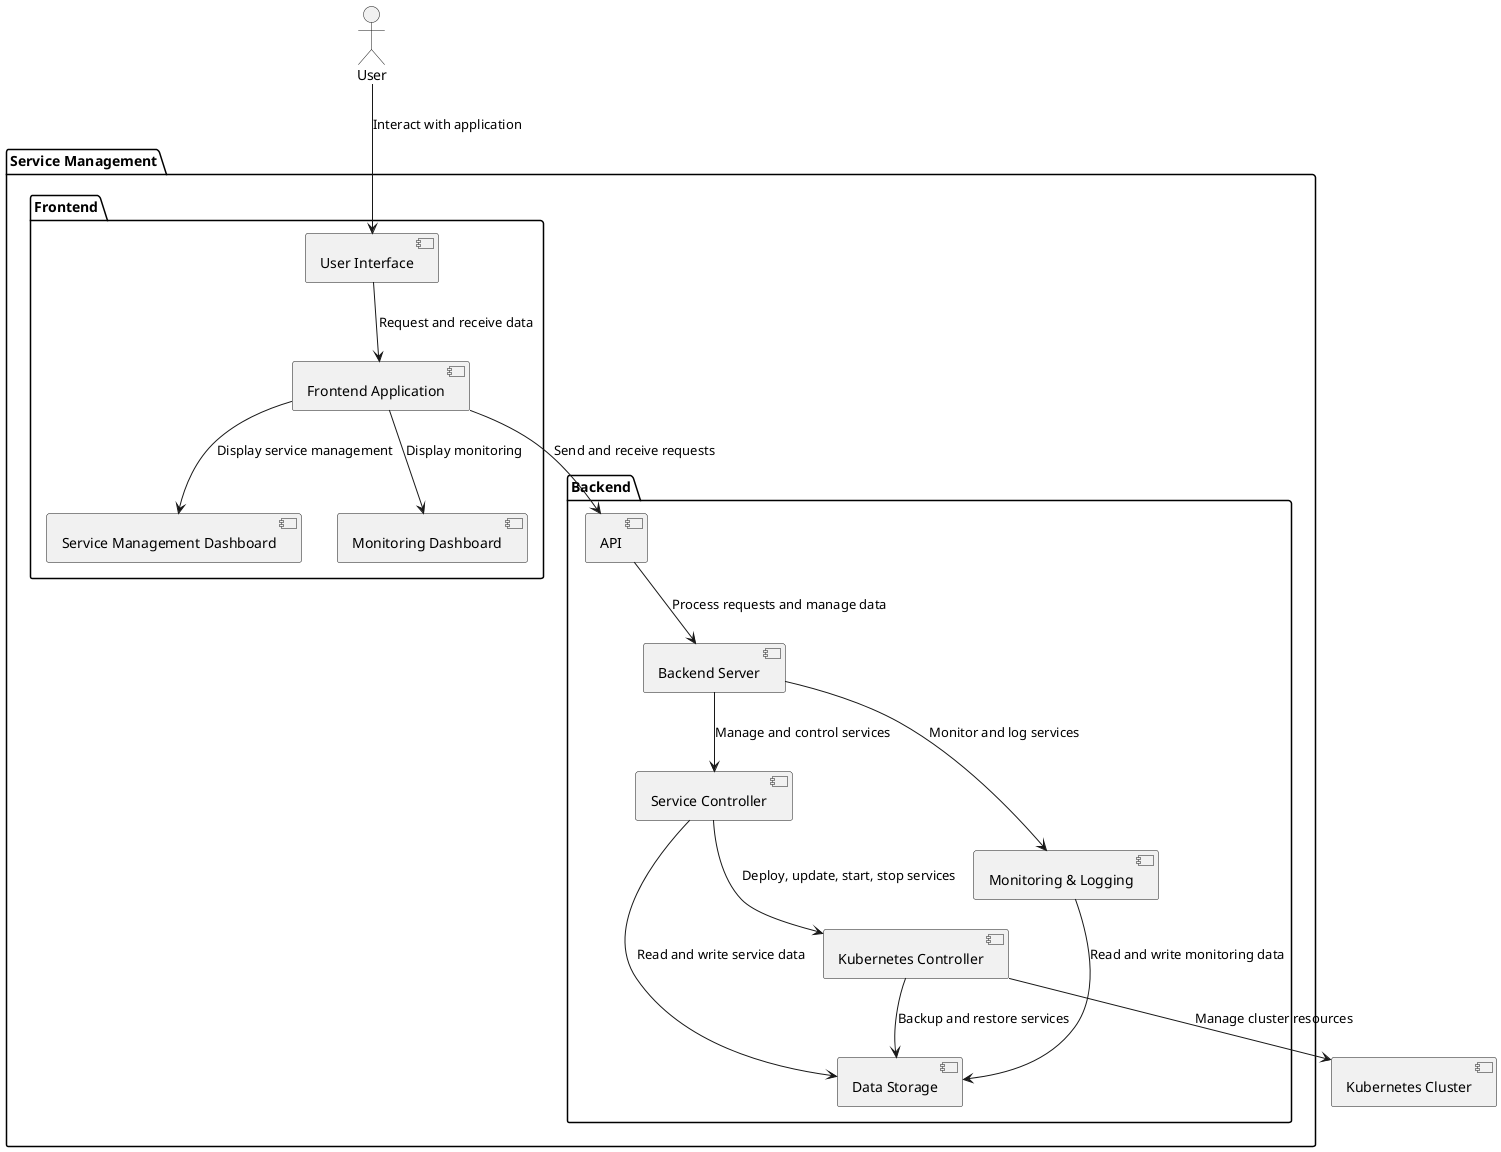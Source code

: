 @startuml

actor User

package "Service Management" {

  package "Backend" {
    component "Backend Server" as BE
    component "API" as API
    component "Service Controller" as SC
    component "Monitoring & Logging" as ML
    component "Data Storage" as DS
    component "Kubernetes Controller" as KC
  }

  package "Frontend" {
    component "Frontend Application" as FE
    component "User Interface" as UI
    component "Service Management Dashboard" as SMD
    component "Monitoring Dashboard" as MD
  }

}

User --> UI : Interact with application
UI --> FE : Request and receive data
FE --> API : Send and receive requests
API --> BE : Process requests and manage data
BE --> SC : Manage and control services
SC --> KC : Deploy, update, start, stop services
BE --> ML : Monitor and log services
SC --> DS : Read and write service data
ML --> DS : Read and write monitoring data
FE --> SMD : Display service management
FE --> MD : Display monitoring
KC --> DS : Backup and restore services

' Connection from Kubernetes Controller to not explicitly defined Kubernetes Cluster
KC --> [Kubernetes Cluster] : Manage cluster resources

@enduml

